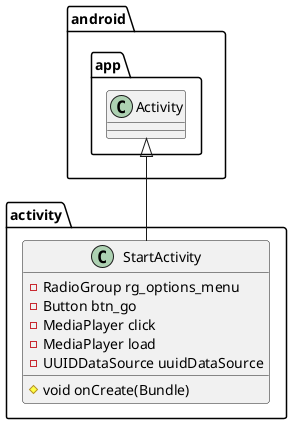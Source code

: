 @startuml
class activity.StartActivity {
- RadioGroup rg_options_menu
- Button btn_go
- MediaPlayer click
- MediaPlayer load
- UUIDDataSource uuidDataSource
# void onCreate(Bundle)
}




android.app.Activity <|-- activity.StartActivity
@enduml